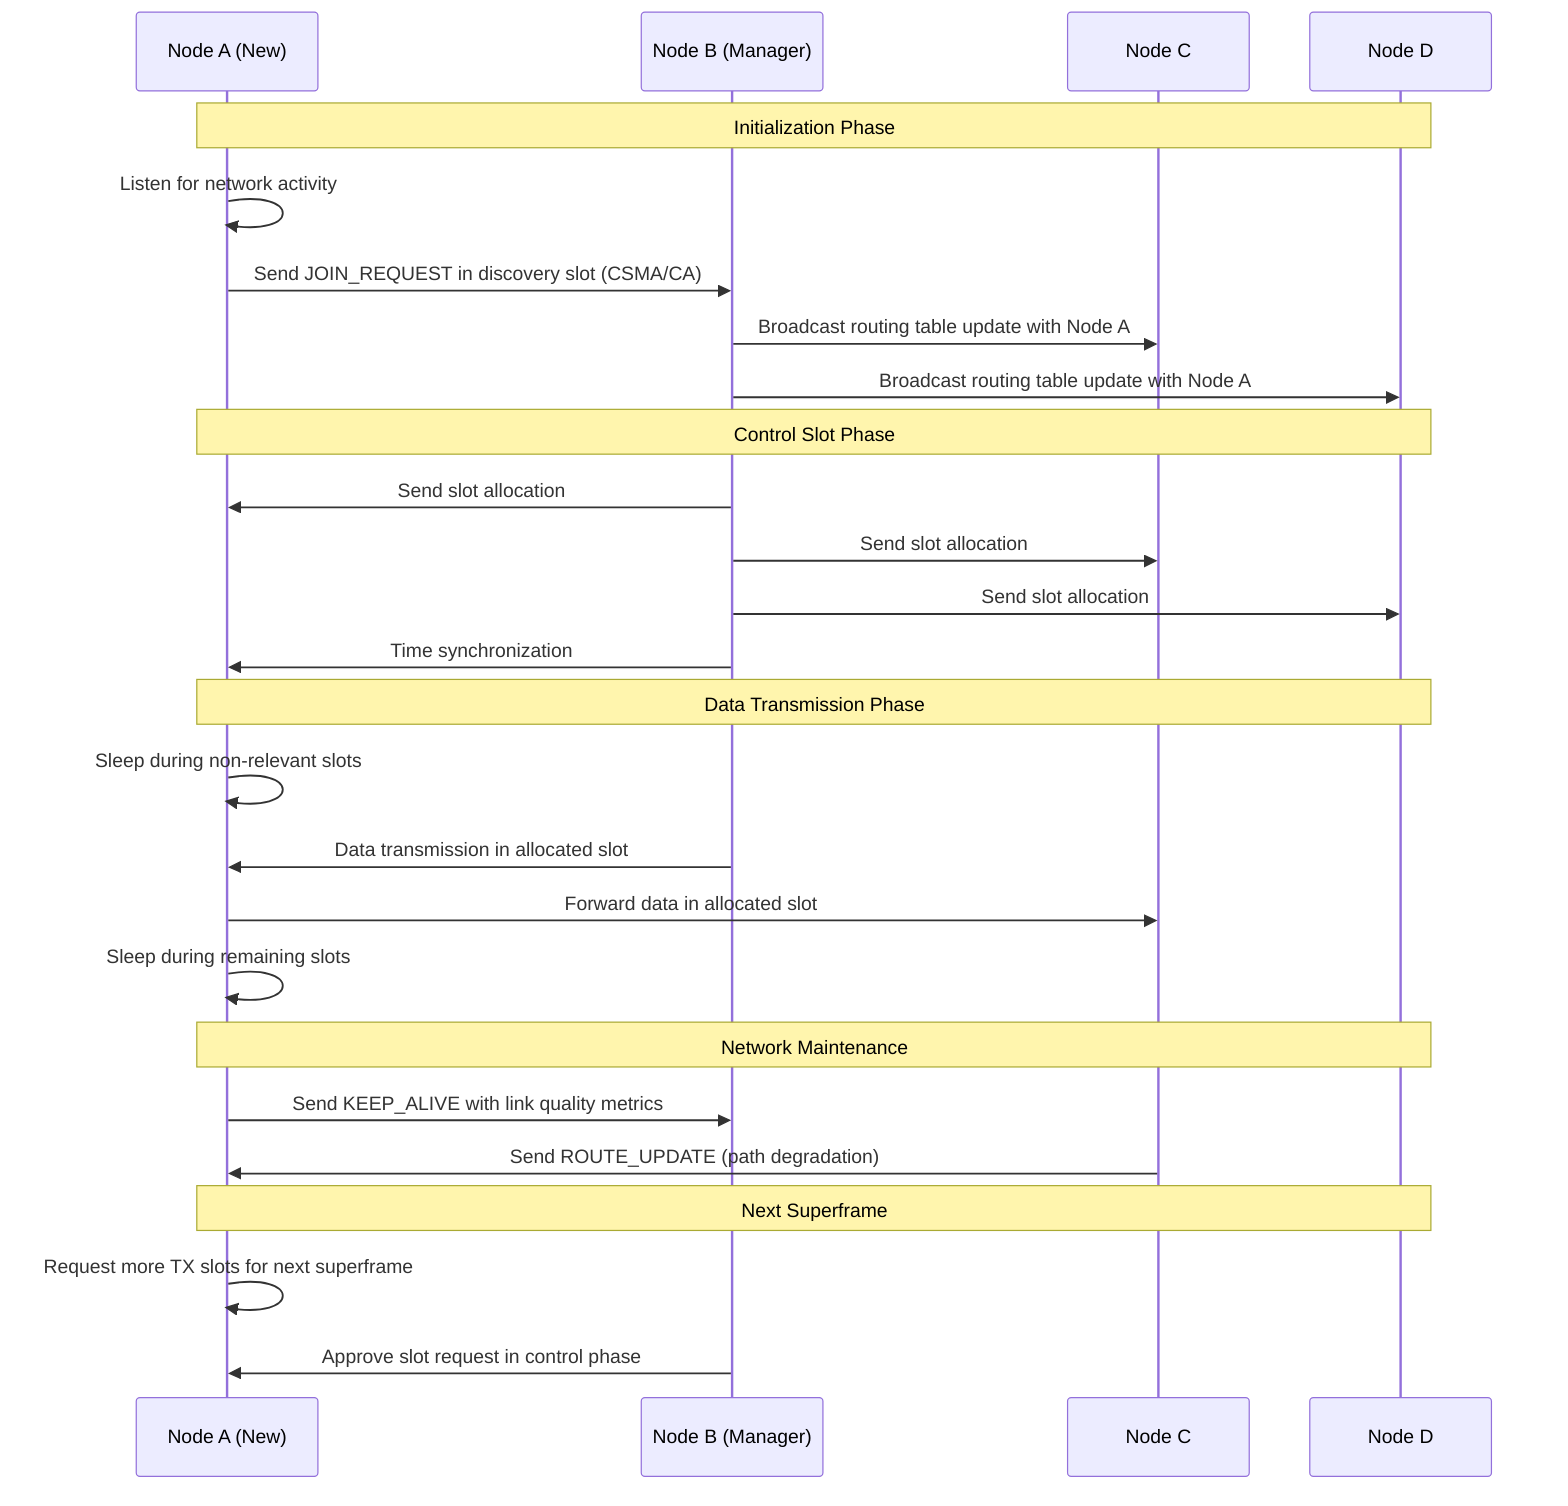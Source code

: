 sequenceDiagram
    participant NA as Node A (New)
    participant NB as Node B (Manager)
    participant NC as Node C
    participant ND as Node D
    
    Note over NA,ND: Initialization Phase
    NA->>NA: Listen for network activity
    NA->>NB: Send JOIN_REQUEST in discovery slot (CSMA/CA)
    NB->>NC: Broadcast routing table update with Node A
    NB->>ND: Broadcast routing table update with Node A
    
    Note over NA,ND: Control Slot Phase
    NB->>NA: Send slot allocation
    NB->>NC: Send slot allocation
    NB->>ND: Send slot allocation
    NB->>NA: Time synchronization
    
    Note over NA,ND: Data Transmission Phase
    NA->>NA: Sleep during non-relevant slots
    NB->>NA: Data transmission in allocated slot
    NA->>NC: Forward data in allocated slot
    NA->>NA: Sleep during remaining slots
    
    Note over NA,ND: Network Maintenance
    NA->>NB: Send KEEP_ALIVE with link quality metrics
    NC->>NA: Send ROUTE_UPDATE (path degradation)
    
    Note over NA,ND: Next Superframe
    NA->>NA: Request more TX slots for next superframe
    NB->>NA: Approve slot request in control phase